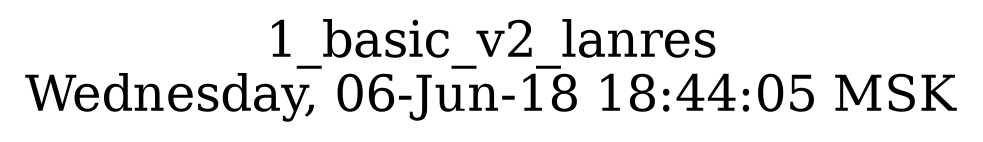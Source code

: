 digraph G {
graph [
  fontsize="24";
  label="1_basic_v2_lanres\nWednesday, 06-Jun-18 18:44:05 MSK";
  nojustify=true;
  ordering=out;
  rankdir=LR;
  size="30";
];
}

